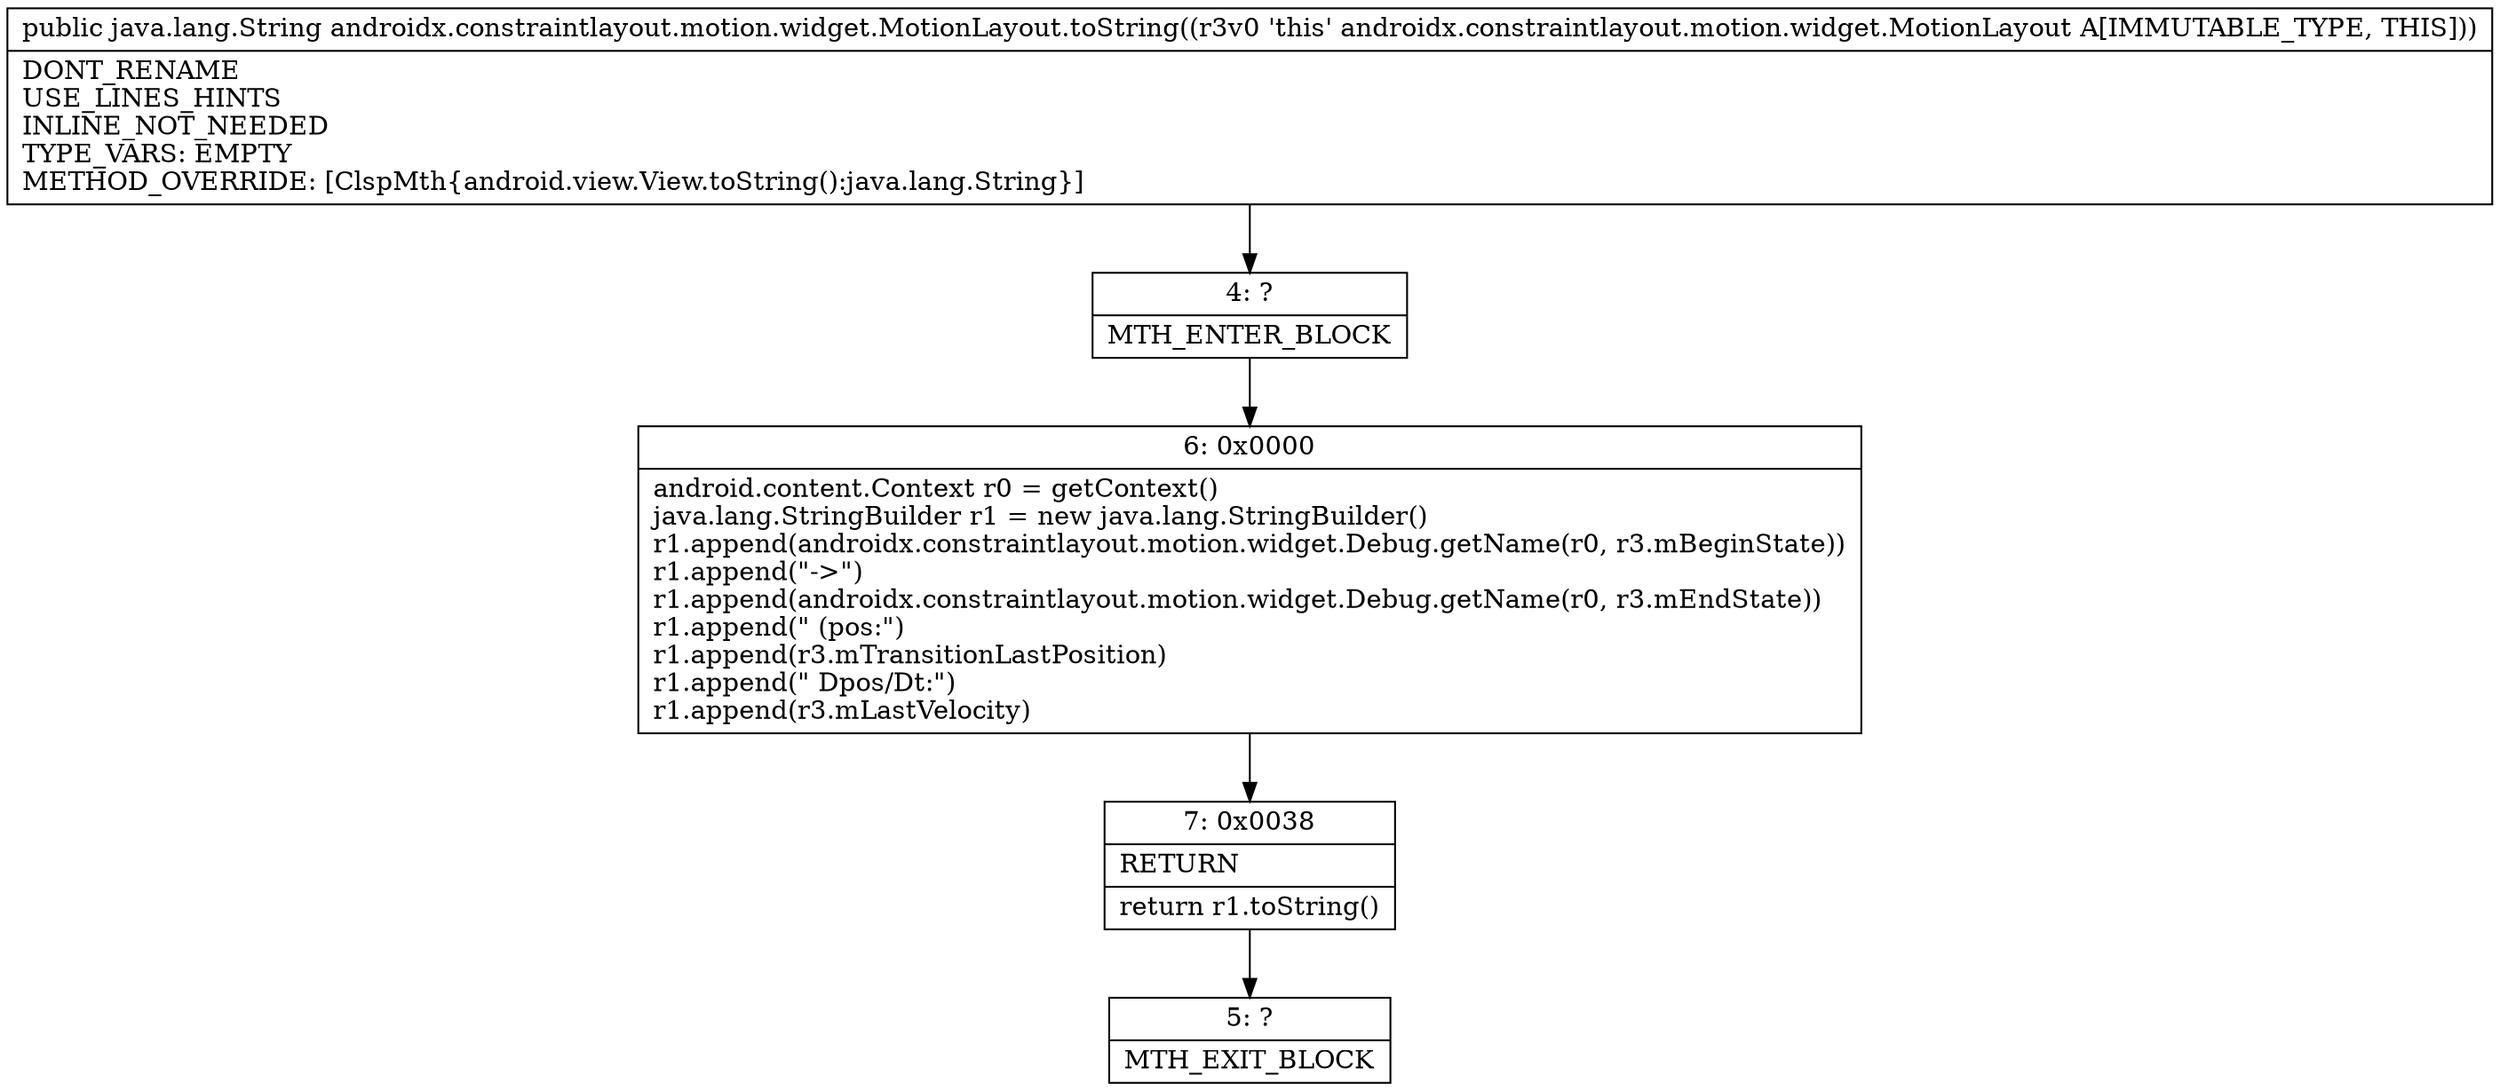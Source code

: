 digraph "CFG forandroidx.constraintlayout.motion.widget.MotionLayout.toString()Ljava\/lang\/String;" {
Node_4 [shape=record,label="{4\:\ ?|MTH_ENTER_BLOCK\l}"];
Node_6 [shape=record,label="{6\:\ 0x0000|android.content.Context r0 = getContext()\ljava.lang.StringBuilder r1 = new java.lang.StringBuilder()\lr1.append(androidx.constraintlayout.motion.widget.Debug.getName(r0, r3.mBeginState))\lr1.append(\"\-\>\")\lr1.append(androidx.constraintlayout.motion.widget.Debug.getName(r0, r3.mEndState))\lr1.append(\" (pos:\")\lr1.append(r3.mTransitionLastPosition)\lr1.append(\" Dpos\/Dt:\")\lr1.append(r3.mLastVelocity)\l}"];
Node_7 [shape=record,label="{7\:\ 0x0038|RETURN\l|return r1.toString()\l}"];
Node_5 [shape=record,label="{5\:\ ?|MTH_EXIT_BLOCK\l}"];
MethodNode[shape=record,label="{public java.lang.String androidx.constraintlayout.motion.widget.MotionLayout.toString((r3v0 'this' androidx.constraintlayout.motion.widget.MotionLayout A[IMMUTABLE_TYPE, THIS]))  | DONT_RENAME\lUSE_LINES_HINTS\lINLINE_NOT_NEEDED\lTYPE_VARS: EMPTY\lMETHOD_OVERRIDE: [ClspMth\{android.view.View.toString():java.lang.String\}]\l}"];
MethodNode -> Node_4;Node_4 -> Node_6;
Node_6 -> Node_7;
Node_7 -> Node_5;
}

